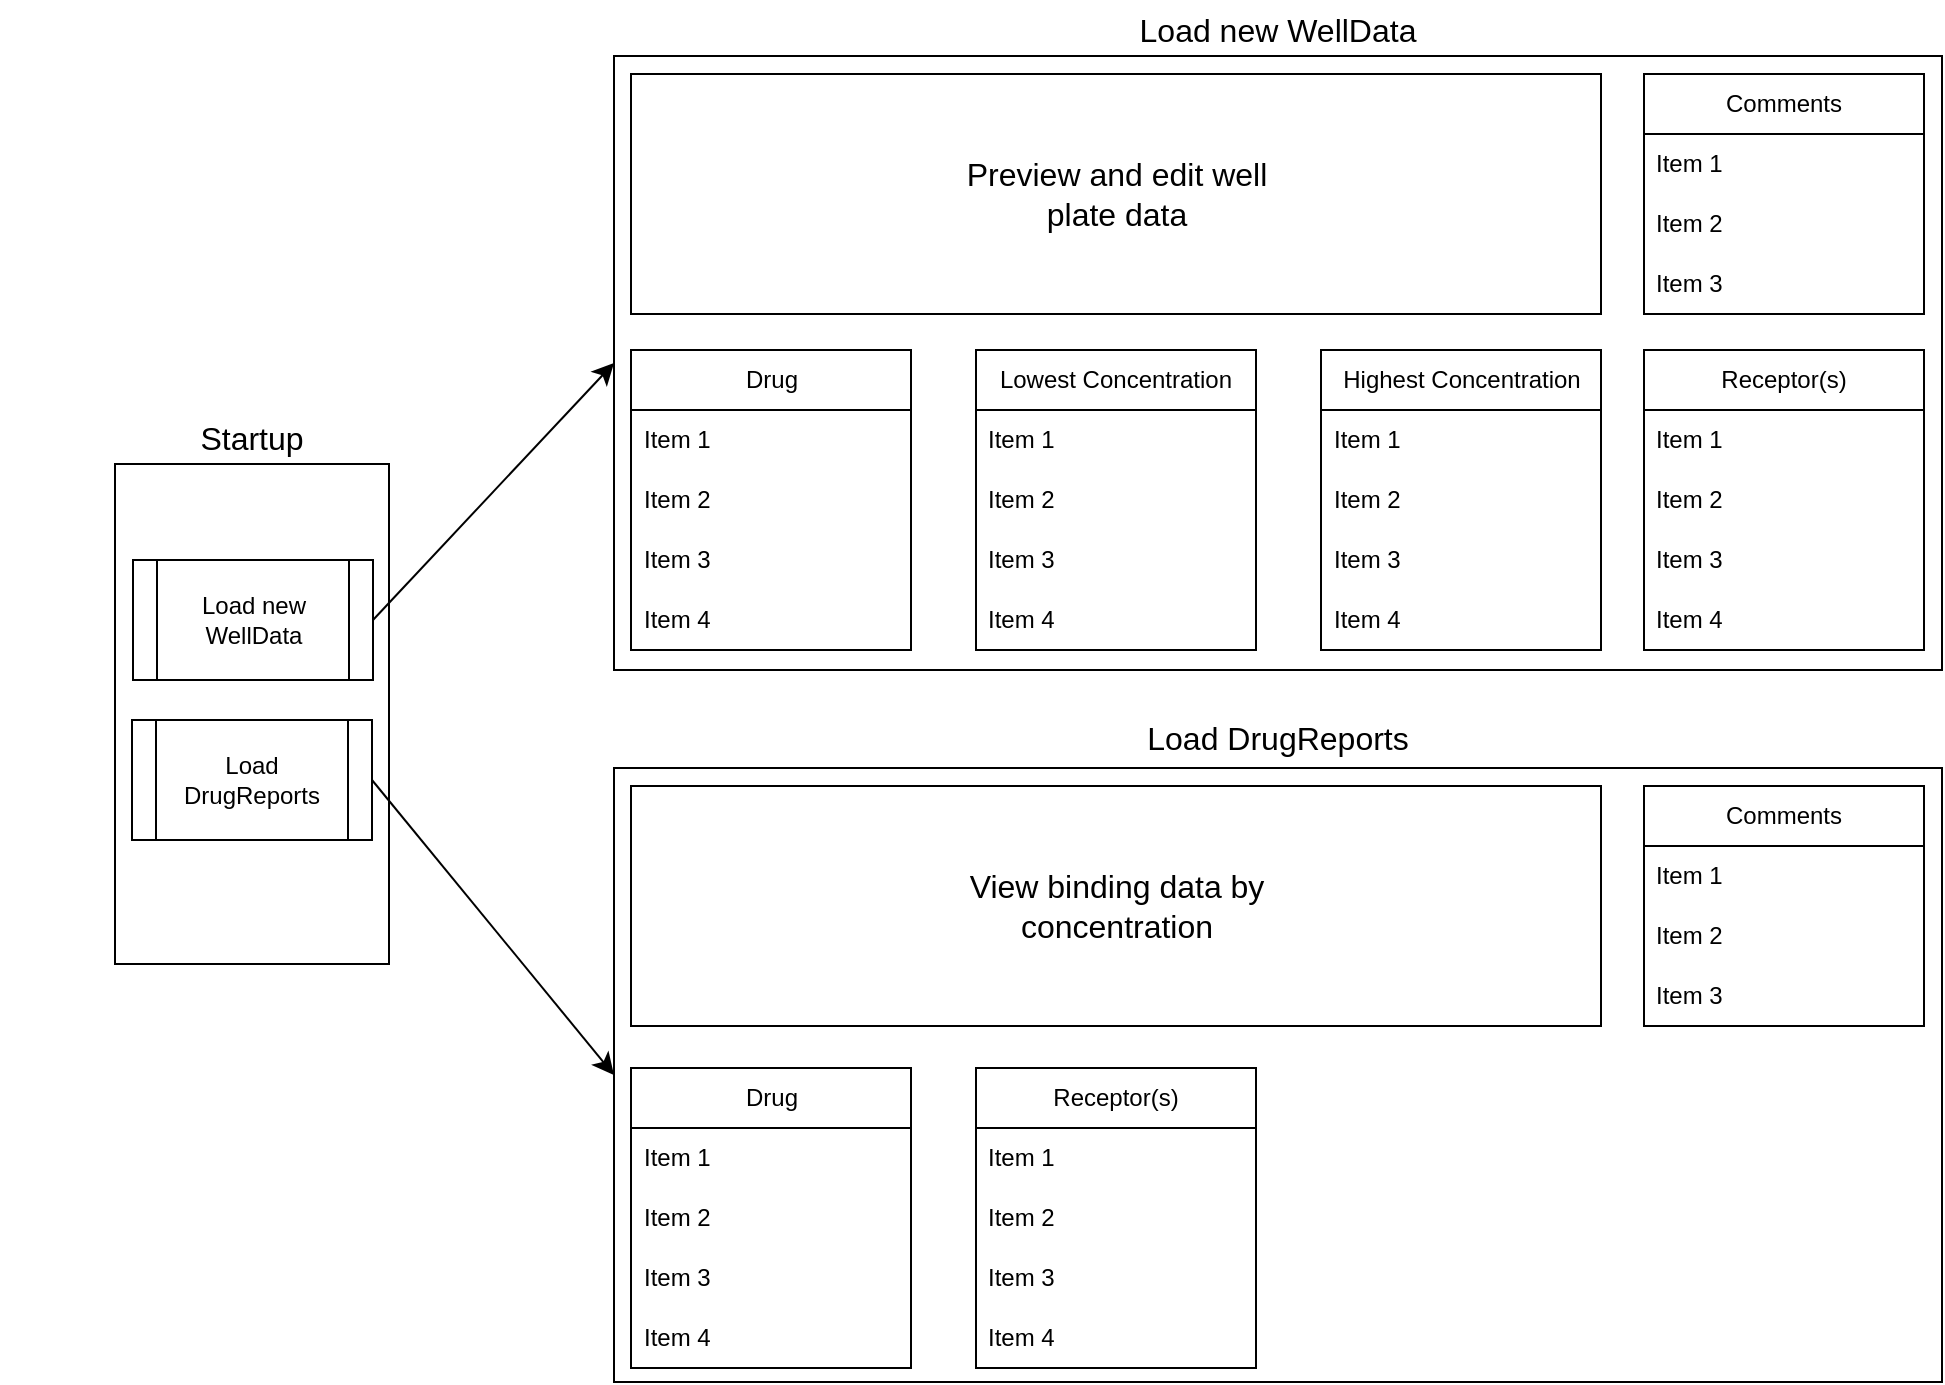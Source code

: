 <mxfile version="25.0.1">
  <diagram name="Page-1" id="T66FUcRFNYQlxxsXzJvp">
    <mxGraphModel dx="2449" dy="1537" grid="0" gridSize="10" guides="1" tooltips="1" connect="1" arrows="1" fold="1" page="0" pageScale="1" pageWidth="850" pageHeight="1100" math="0" shadow="0">
      <root>
        <mxCell id="0" />
        <mxCell id="1" parent="0" />
        <mxCell id="UOYazaxBv4M9gLY9cLAF-1" value="" style="rounded=0;whiteSpace=wrap;html=1;" vertex="1" parent="1">
          <mxGeometry x="-33" y="-111" width="664" height="307" as="geometry" />
        </mxCell>
        <mxCell id="UOYazaxBv4M9gLY9cLAF-2" value="" style="rounded=0;whiteSpace=wrap;html=1;" vertex="1" parent="1">
          <mxGeometry x="-24.5" y="-102" width="485" height="120" as="geometry" />
        </mxCell>
        <mxCell id="UOYazaxBv4M9gLY9cLAF-4" value="&lt;div&gt;Drug&lt;/div&gt;" style="swimlane;fontStyle=0;childLayout=stackLayout;horizontal=1;startSize=30;horizontalStack=0;resizeParent=1;resizeParentMax=0;resizeLast=0;collapsible=1;marginBottom=0;whiteSpace=wrap;html=1;" vertex="1" parent="1">
          <mxGeometry x="-24.5" y="36" width="140" height="150" as="geometry" />
        </mxCell>
        <mxCell id="UOYazaxBv4M9gLY9cLAF-5" value="Item 1" style="text;strokeColor=none;fillColor=none;align=left;verticalAlign=middle;spacingLeft=4;spacingRight=4;overflow=hidden;points=[[0,0.5],[1,0.5]];portConstraint=eastwest;rotatable=0;whiteSpace=wrap;html=1;" vertex="1" parent="UOYazaxBv4M9gLY9cLAF-4">
          <mxGeometry y="30" width="140" height="30" as="geometry" />
        </mxCell>
        <mxCell id="UOYazaxBv4M9gLY9cLAF-6" value="Item 2" style="text;strokeColor=none;fillColor=none;align=left;verticalAlign=middle;spacingLeft=4;spacingRight=4;overflow=hidden;points=[[0,0.5],[1,0.5]];portConstraint=eastwest;rotatable=0;whiteSpace=wrap;html=1;" vertex="1" parent="UOYazaxBv4M9gLY9cLAF-4">
          <mxGeometry y="60" width="140" height="30" as="geometry" />
        </mxCell>
        <mxCell id="UOYazaxBv4M9gLY9cLAF-7" value="Item 3" style="text;strokeColor=none;fillColor=none;align=left;verticalAlign=middle;spacingLeft=4;spacingRight=4;overflow=hidden;points=[[0,0.5],[1,0.5]];portConstraint=eastwest;rotatable=0;whiteSpace=wrap;html=1;" vertex="1" parent="UOYazaxBv4M9gLY9cLAF-4">
          <mxGeometry y="90" width="140" height="30" as="geometry" />
        </mxCell>
        <mxCell id="UOYazaxBv4M9gLY9cLAF-18" value="Item 4" style="text;strokeColor=none;fillColor=none;align=left;verticalAlign=middle;spacingLeft=4;spacingRight=4;overflow=hidden;points=[[0,0.5],[1,0.5]];portConstraint=eastwest;rotatable=0;whiteSpace=wrap;html=1;" vertex="1" parent="UOYazaxBv4M9gLY9cLAF-4">
          <mxGeometry y="120" width="140" height="30" as="geometry" />
        </mxCell>
        <mxCell id="UOYazaxBv4M9gLY9cLAF-8" value="Lowest Concentration" style="swimlane;fontStyle=0;childLayout=stackLayout;horizontal=1;startSize=30;horizontalStack=0;resizeParent=1;resizeParentMax=0;resizeLast=0;collapsible=1;marginBottom=0;whiteSpace=wrap;html=1;" vertex="1" parent="1">
          <mxGeometry x="148" y="36" width="140" height="150" as="geometry" />
        </mxCell>
        <mxCell id="UOYazaxBv4M9gLY9cLAF-9" value="Item 1" style="text;strokeColor=none;fillColor=none;align=left;verticalAlign=middle;spacingLeft=4;spacingRight=4;overflow=hidden;points=[[0,0.5],[1,0.5]];portConstraint=eastwest;rotatable=0;whiteSpace=wrap;html=1;" vertex="1" parent="UOYazaxBv4M9gLY9cLAF-8">
          <mxGeometry y="30" width="140" height="30" as="geometry" />
        </mxCell>
        <mxCell id="UOYazaxBv4M9gLY9cLAF-10" value="Item 2" style="text;strokeColor=none;fillColor=none;align=left;verticalAlign=middle;spacingLeft=4;spacingRight=4;overflow=hidden;points=[[0,0.5],[1,0.5]];portConstraint=eastwest;rotatable=0;whiteSpace=wrap;html=1;" vertex="1" parent="UOYazaxBv4M9gLY9cLAF-8">
          <mxGeometry y="60" width="140" height="30" as="geometry" />
        </mxCell>
        <mxCell id="UOYazaxBv4M9gLY9cLAF-11" value="Item 3" style="text;strokeColor=none;fillColor=none;align=left;verticalAlign=middle;spacingLeft=4;spacingRight=4;overflow=hidden;points=[[0,0.5],[1,0.5]];portConstraint=eastwest;rotatable=0;whiteSpace=wrap;html=1;" vertex="1" parent="UOYazaxBv4M9gLY9cLAF-8">
          <mxGeometry y="90" width="140" height="30" as="geometry" />
        </mxCell>
        <mxCell id="UOYazaxBv4M9gLY9cLAF-29" value="Item 4" style="text;strokeColor=none;fillColor=none;align=left;verticalAlign=middle;spacingLeft=4;spacingRight=4;overflow=hidden;points=[[0,0.5],[1,0.5]];portConstraint=eastwest;rotatable=0;whiteSpace=wrap;html=1;" vertex="1" parent="UOYazaxBv4M9gLY9cLAF-8">
          <mxGeometry y="120" width="140" height="30" as="geometry" />
        </mxCell>
        <mxCell id="UOYazaxBv4M9gLY9cLAF-12" value="Highest Concentration" style="swimlane;fontStyle=0;childLayout=stackLayout;horizontal=1;startSize=30;horizontalStack=0;resizeParent=1;resizeParentMax=0;resizeLast=0;collapsible=1;marginBottom=0;whiteSpace=wrap;html=1;" vertex="1" parent="1">
          <mxGeometry x="320.5" y="36" width="140" height="150" as="geometry" />
        </mxCell>
        <mxCell id="UOYazaxBv4M9gLY9cLAF-13" value="Item 1" style="text;strokeColor=none;fillColor=none;align=left;verticalAlign=middle;spacingLeft=4;spacingRight=4;overflow=hidden;points=[[0,0.5],[1,0.5]];portConstraint=eastwest;rotatable=0;whiteSpace=wrap;html=1;" vertex="1" parent="UOYazaxBv4M9gLY9cLAF-12">
          <mxGeometry y="30" width="140" height="30" as="geometry" />
        </mxCell>
        <mxCell id="UOYazaxBv4M9gLY9cLAF-14" value="Item 2" style="text;strokeColor=none;fillColor=none;align=left;verticalAlign=middle;spacingLeft=4;spacingRight=4;overflow=hidden;points=[[0,0.5],[1,0.5]];portConstraint=eastwest;rotatable=0;whiteSpace=wrap;html=1;" vertex="1" parent="UOYazaxBv4M9gLY9cLAF-12">
          <mxGeometry y="60" width="140" height="30" as="geometry" />
        </mxCell>
        <mxCell id="UOYazaxBv4M9gLY9cLAF-15" value="Item 3" style="text;strokeColor=none;fillColor=none;align=left;verticalAlign=middle;spacingLeft=4;spacingRight=4;overflow=hidden;points=[[0,0.5],[1,0.5]];portConstraint=eastwest;rotatable=0;whiteSpace=wrap;html=1;" vertex="1" parent="UOYazaxBv4M9gLY9cLAF-12">
          <mxGeometry y="90" width="140" height="30" as="geometry" />
        </mxCell>
        <mxCell id="UOYazaxBv4M9gLY9cLAF-30" value="Item 4" style="text;strokeColor=none;fillColor=none;align=left;verticalAlign=middle;spacingLeft=4;spacingRight=4;overflow=hidden;points=[[0,0.5],[1,0.5]];portConstraint=eastwest;rotatable=0;whiteSpace=wrap;html=1;" vertex="1" parent="UOYazaxBv4M9gLY9cLAF-12">
          <mxGeometry y="120" width="140" height="30" as="geometry" />
        </mxCell>
        <mxCell id="UOYazaxBv4M9gLY9cLAF-16" value="&lt;div&gt;Load new WellData&lt;/div&gt;" style="text;html=1;align=center;verticalAlign=middle;whiteSpace=wrap;rounded=0;fontSize=16;" vertex="1" parent="1">
          <mxGeometry x="173" y="-139" width="252" height="30" as="geometry" />
        </mxCell>
        <mxCell id="UOYazaxBv4M9gLY9cLAF-20" value="Comments" style="swimlane;fontStyle=0;childLayout=stackLayout;horizontal=1;startSize=30;horizontalStack=0;resizeParent=1;resizeParentMax=0;resizeLast=0;collapsible=1;marginBottom=0;whiteSpace=wrap;html=1;" vertex="1" parent="1">
          <mxGeometry x="482" y="-102" width="140" height="120" as="geometry" />
        </mxCell>
        <mxCell id="UOYazaxBv4M9gLY9cLAF-21" value="Item 1" style="text;strokeColor=none;fillColor=none;align=left;verticalAlign=middle;spacingLeft=4;spacingRight=4;overflow=hidden;points=[[0,0.5],[1,0.5]];portConstraint=eastwest;rotatable=0;whiteSpace=wrap;html=1;" vertex="1" parent="UOYazaxBv4M9gLY9cLAF-20">
          <mxGeometry y="30" width="140" height="30" as="geometry" />
        </mxCell>
        <mxCell id="UOYazaxBv4M9gLY9cLAF-22" value="Item 2" style="text;strokeColor=none;fillColor=none;align=left;verticalAlign=middle;spacingLeft=4;spacingRight=4;overflow=hidden;points=[[0,0.5],[1,0.5]];portConstraint=eastwest;rotatable=0;whiteSpace=wrap;html=1;" vertex="1" parent="UOYazaxBv4M9gLY9cLAF-20">
          <mxGeometry y="60" width="140" height="30" as="geometry" />
        </mxCell>
        <mxCell id="UOYazaxBv4M9gLY9cLAF-23" value="Item 3" style="text;strokeColor=none;fillColor=none;align=left;verticalAlign=middle;spacingLeft=4;spacingRight=4;overflow=hidden;points=[[0,0.5],[1,0.5]];portConstraint=eastwest;rotatable=0;whiteSpace=wrap;html=1;" vertex="1" parent="UOYazaxBv4M9gLY9cLAF-20">
          <mxGeometry y="90" width="140" height="30" as="geometry" />
        </mxCell>
        <mxCell id="UOYazaxBv4M9gLY9cLAF-25" value="Receptor(s)" style="swimlane;fontStyle=0;childLayout=stackLayout;horizontal=1;startSize=30;horizontalStack=0;resizeParent=1;resizeParentMax=0;resizeLast=0;collapsible=1;marginBottom=0;whiteSpace=wrap;html=1;" vertex="1" parent="1">
          <mxGeometry x="482" y="36" width="140" height="150" as="geometry" />
        </mxCell>
        <mxCell id="UOYazaxBv4M9gLY9cLAF-26" value="Item 1" style="text;strokeColor=none;fillColor=none;align=left;verticalAlign=middle;spacingLeft=4;spacingRight=4;overflow=hidden;points=[[0,0.5],[1,0.5]];portConstraint=eastwest;rotatable=0;whiteSpace=wrap;html=1;" vertex="1" parent="UOYazaxBv4M9gLY9cLAF-25">
          <mxGeometry y="30" width="140" height="30" as="geometry" />
        </mxCell>
        <mxCell id="UOYazaxBv4M9gLY9cLAF-27" value="Item 2" style="text;strokeColor=none;fillColor=none;align=left;verticalAlign=middle;spacingLeft=4;spacingRight=4;overflow=hidden;points=[[0,0.5],[1,0.5]];portConstraint=eastwest;rotatable=0;whiteSpace=wrap;html=1;" vertex="1" parent="UOYazaxBv4M9gLY9cLAF-25">
          <mxGeometry y="60" width="140" height="30" as="geometry" />
        </mxCell>
        <mxCell id="UOYazaxBv4M9gLY9cLAF-28" value="Item 3" style="text;strokeColor=none;fillColor=none;align=left;verticalAlign=middle;spacingLeft=4;spacingRight=4;overflow=hidden;points=[[0,0.5],[1,0.5]];portConstraint=eastwest;rotatable=0;whiteSpace=wrap;html=1;" vertex="1" parent="UOYazaxBv4M9gLY9cLAF-25">
          <mxGeometry y="90" width="140" height="30" as="geometry" />
        </mxCell>
        <mxCell id="UOYazaxBv4M9gLY9cLAF-31" value="Item 4" style="text;strokeColor=none;fillColor=none;align=left;verticalAlign=middle;spacingLeft=4;spacingRight=4;overflow=hidden;points=[[0,0.5],[1,0.5]];portConstraint=eastwest;rotatable=0;whiteSpace=wrap;html=1;" vertex="1" parent="UOYazaxBv4M9gLY9cLAF-25">
          <mxGeometry y="120" width="140" height="30" as="geometry" />
        </mxCell>
        <mxCell id="UOYazaxBv4M9gLY9cLAF-32" value="" style="rounded=0;whiteSpace=wrap;html=1;" vertex="1" parent="1">
          <mxGeometry x="-282.5" y="93" width="137" height="250" as="geometry" />
        </mxCell>
        <mxCell id="UOYazaxBv4M9gLY9cLAF-33" value="Startup" style="text;html=1;align=center;verticalAlign=middle;whiteSpace=wrap;rounded=0;fontSize=16;" vertex="1" parent="1">
          <mxGeometry x="-340" y="65" width="252" height="30" as="geometry" />
        </mxCell>
        <mxCell id="UOYazaxBv4M9gLY9cLAF-42" style="edgeStyle=none;curved=1;rounded=0;orthogonalLoop=1;jettySize=auto;html=1;exitX=1;exitY=0.5;exitDx=0;exitDy=0;entryX=0;entryY=0.5;entryDx=0;entryDy=0;fontSize=12;startSize=8;endSize=8;" edge="1" parent="1" source="UOYazaxBv4M9gLY9cLAF-34" target="UOYazaxBv4M9gLY9cLAF-1">
          <mxGeometry relative="1" as="geometry" />
        </mxCell>
        <mxCell id="UOYazaxBv4M9gLY9cLAF-34" value="Load new WellData" style="shape=process;whiteSpace=wrap;html=1;backgroundOutline=1;" vertex="1" parent="1">
          <mxGeometry x="-273.5" y="141" width="120" height="60" as="geometry" />
        </mxCell>
        <mxCell id="UOYazaxBv4M9gLY9cLAF-43" style="edgeStyle=none;curved=1;rounded=0;orthogonalLoop=1;jettySize=auto;html=1;exitX=1;exitY=0.5;exitDx=0;exitDy=0;entryX=0;entryY=0.5;entryDx=0;entryDy=0;fontSize=12;startSize=8;endSize=8;" edge="1" parent="1" source="UOYazaxBv4M9gLY9cLAF-35" target="UOYazaxBv4M9gLY9cLAF-41">
          <mxGeometry relative="1" as="geometry" />
        </mxCell>
        <mxCell id="UOYazaxBv4M9gLY9cLAF-35" value="Load DrugReports" style="shape=process;whiteSpace=wrap;html=1;backgroundOutline=1;" vertex="1" parent="1">
          <mxGeometry x="-274" y="221" width="120" height="60" as="geometry" />
        </mxCell>
        <mxCell id="UOYazaxBv4M9gLY9cLAF-36" value="&lt;div&gt;Load DrugReports&lt;br&gt;&lt;/div&gt;" style="text;html=1;align=center;verticalAlign=middle;whiteSpace=wrap;rounded=0;fontSize=16;" vertex="1" parent="1">
          <mxGeometry x="173" y="215" width="252" height="30" as="geometry" />
        </mxCell>
        <mxCell id="UOYazaxBv4M9gLY9cLAF-41" value="" style="rounded=0;whiteSpace=wrap;html=1;" vertex="1" parent="1">
          <mxGeometry x="-33" y="245" width="664" height="307" as="geometry" />
        </mxCell>
        <mxCell id="UOYazaxBv4M9gLY9cLAF-44" value="&lt;div&gt;Drug&lt;/div&gt;" style="swimlane;fontStyle=0;childLayout=stackLayout;horizontal=1;startSize=30;horizontalStack=0;resizeParent=1;resizeParentMax=0;resizeLast=0;collapsible=1;marginBottom=0;whiteSpace=wrap;html=1;" vertex="1" parent="1">
          <mxGeometry x="-24.5" y="395" width="140" height="150" as="geometry" />
        </mxCell>
        <mxCell id="UOYazaxBv4M9gLY9cLAF-45" value="Item 1" style="text;strokeColor=none;fillColor=none;align=left;verticalAlign=middle;spacingLeft=4;spacingRight=4;overflow=hidden;points=[[0,0.5],[1,0.5]];portConstraint=eastwest;rotatable=0;whiteSpace=wrap;html=1;" vertex="1" parent="UOYazaxBv4M9gLY9cLAF-44">
          <mxGeometry y="30" width="140" height="30" as="geometry" />
        </mxCell>
        <mxCell id="UOYazaxBv4M9gLY9cLAF-46" value="Item 2" style="text;strokeColor=none;fillColor=none;align=left;verticalAlign=middle;spacingLeft=4;spacingRight=4;overflow=hidden;points=[[0,0.5],[1,0.5]];portConstraint=eastwest;rotatable=0;whiteSpace=wrap;html=1;" vertex="1" parent="UOYazaxBv4M9gLY9cLAF-44">
          <mxGeometry y="60" width="140" height="30" as="geometry" />
        </mxCell>
        <mxCell id="UOYazaxBv4M9gLY9cLAF-47" value="Item 3" style="text;strokeColor=none;fillColor=none;align=left;verticalAlign=middle;spacingLeft=4;spacingRight=4;overflow=hidden;points=[[0,0.5],[1,0.5]];portConstraint=eastwest;rotatable=0;whiteSpace=wrap;html=1;" vertex="1" parent="UOYazaxBv4M9gLY9cLAF-44">
          <mxGeometry y="90" width="140" height="30" as="geometry" />
        </mxCell>
        <mxCell id="UOYazaxBv4M9gLY9cLAF-48" value="Item 4" style="text;strokeColor=none;fillColor=none;align=left;verticalAlign=middle;spacingLeft=4;spacingRight=4;overflow=hidden;points=[[0,0.5],[1,0.5]];portConstraint=eastwest;rotatable=0;whiteSpace=wrap;html=1;" vertex="1" parent="UOYazaxBv4M9gLY9cLAF-44">
          <mxGeometry y="120" width="140" height="30" as="geometry" />
        </mxCell>
        <mxCell id="UOYazaxBv4M9gLY9cLAF-49" value="Receptor(s)" style="swimlane;fontStyle=0;childLayout=stackLayout;horizontal=1;startSize=30;horizontalStack=0;resizeParent=1;resizeParentMax=0;resizeLast=0;collapsible=1;marginBottom=0;whiteSpace=wrap;html=1;" vertex="1" parent="1">
          <mxGeometry x="148" y="395" width="140" height="150" as="geometry" />
        </mxCell>
        <mxCell id="UOYazaxBv4M9gLY9cLAF-50" value="Item 1" style="text;strokeColor=none;fillColor=none;align=left;verticalAlign=middle;spacingLeft=4;spacingRight=4;overflow=hidden;points=[[0,0.5],[1,0.5]];portConstraint=eastwest;rotatable=0;whiteSpace=wrap;html=1;" vertex="1" parent="UOYazaxBv4M9gLY9cLAF-49">
          <mxGeometry y="30" width="140" height="30" as="geometry" />
        </mxCell>
        <mxCell id="UOYazaxBv4M9gLY9cLAF-51" value="Item 2" style="text;strokeColor=none;fillColor=none;align=left;verticalAlign=middle;spacingLeft=4;spacingRight=4;overflow=hidden;points=[[0,0.5],[1,0.5]];portConstraint=eastwest;rotatable=0;whiteSpace=wrap;html=1;" vertex="1" parent="UOYazaxBv4M9gLY9cLAF-49">
          <mxGeometry y="60" width="140" height="30" as="geometry" />
        </mxCell>
        <mxCell id="UOYazaxBv4M9gLY9cLAF-52" value="Item 3" style="text;strokeColor=none;fillColor=none;align=left;verticalAlign=middle;spacingLeft=4;spacingRight=4;overflow=hidden;points=[[0,0.5],[1,0.5]];portConstraint=eastwest;rotatable=0;whiteSpace=wrap;html=1;" vertex="1" parent="UOYazaxBv4M9gLY9cLAF-49">
          <mxGeometry y="90" width="140" height="30" as="geometry" />
        </mxCell>
        <mxCell id="UOYazaxBv4M9gLY9cLAF-53" value="Item 4" style="text;strokeColor=none;fillColor=none;align=left;verticalAlign=middle;spacingLeft=4;spacingRight=4;overflow=hidden;points=[[0,0.5],[1,0.5]];portConstraint=eastwest;rotatable=0;whiteSpace=wrap;html=1;" vertex="1" parent="UOYazaxBv4M9gLY9cLAF-49">
          <mxGeometry y="120" width="140" height="30" as="geometry" />
        </mxCell>
        <mxCell id="UOYazaxBv4M9gLY9cLAF-54" value="Preview and edit well plate data" style="text;html=1;align=center;verticalAlign=middle;whiteSpace=wrap;rounded=0;fontSize=16;" vertex="1" parent="1">
          <mxGeometry x="129.5" y="-57" width="177" height="30" as="geometry" />
        </mxCell>
        <mxCell id="UOYazaxBv4M9gLY9cLAF-55" value="" style="rounded=0;whiteSpace=wrap;html=1;" vertex="1" parent="1">
          <mxGeometry x="-24.5" y="254" width="485" height="120" as="geometry" />
        </mxCell>
        <mxCell id="UOYazaxBv4M9gLY9cLAF-57" value="View binding data by concentration" style="text;html=1;align=center;verticalAlign=middle;whiteSpace=wrap;rounded=0;fontSize=16;" vertex="1" parent="1">
          <mxGeometry x="129.5" y="299" width="177" height="30" as="geometry" />
        </mxCell>
        <mxCell id="UOYazaxBv4M9gLY9cLAF-58" value="Comments" style="swimlane;fontStyle=0;childLayout=stackLayout;horizontal=1;startSize=30;horizontalStack=0;resizeParent=1;resizeParentMax=0;resizeLast=0;collapsible=1;marginBottom=0;whiteSpace=wrap;html=1;" vertex="1" parent="1">
          <mxGeometry x="482" y="254" width="140" height="120" as="geometry" />
        </mxCell>
        <mxCell id="UOYazaxBv4M9gLY9cLAF-59" value="Item 1" style="text;strokeColor=none;fillColor=none;align=left;verticalAlign=middle;spacingLeft=4;spacingRight=4;overflow=hidden;points=[[0,0.5],[1,0.5]];portConstraint=eastwest;rotatable=0;whiteSpace=wrap;html=1;" vertex="1" parent="UOYazaxBv4M9gLY9cLAF-58">
          <mxGeometry y="30" width="140" height="30" as="geometry" />
        </mxCell>
        <mxCell id="UOYazaxBv4M9gLY9cLAF-60" value="Item 2" style="text;strokeColor=none;fillColor=none;align=left;verticalAlign=middle;spacingLeft=4;spacingRight=4;overflow=hidden;points=[[0,0.5],[1,0.5]];portConstraint=eastwest;rotatable=0;whiteSpace=wrap;html=1;" vertex="1" parent="UOYazaxBv4M9gLY9cLAF-58">
          <mxGeometry y="60" width="140" height="30" as="geometry" />
        </mxCell>
        <mxCell id="UOYazaxBv4M9gLY9cLAF-61" value="Item 3" style="text;strokeColor=none;fillColor=none;align=left;verticalAlign=middle;spacingLeft=4;spacingRight=4;overflow=hidden;points=[[0,0.5],[1,0.5]];portConstraint=eastwest;rotatable=0;whiteSpace=wrap;html=1;" vertex="1" parent="UOYazaxBv4M9gLY9cLAF-58">
          <mxGeometry y="90" width="140" height="30" as="geometry" />
        </mxCell>
      </root>
    </mxGraphModel>
  </diagram>
</mxfile>
